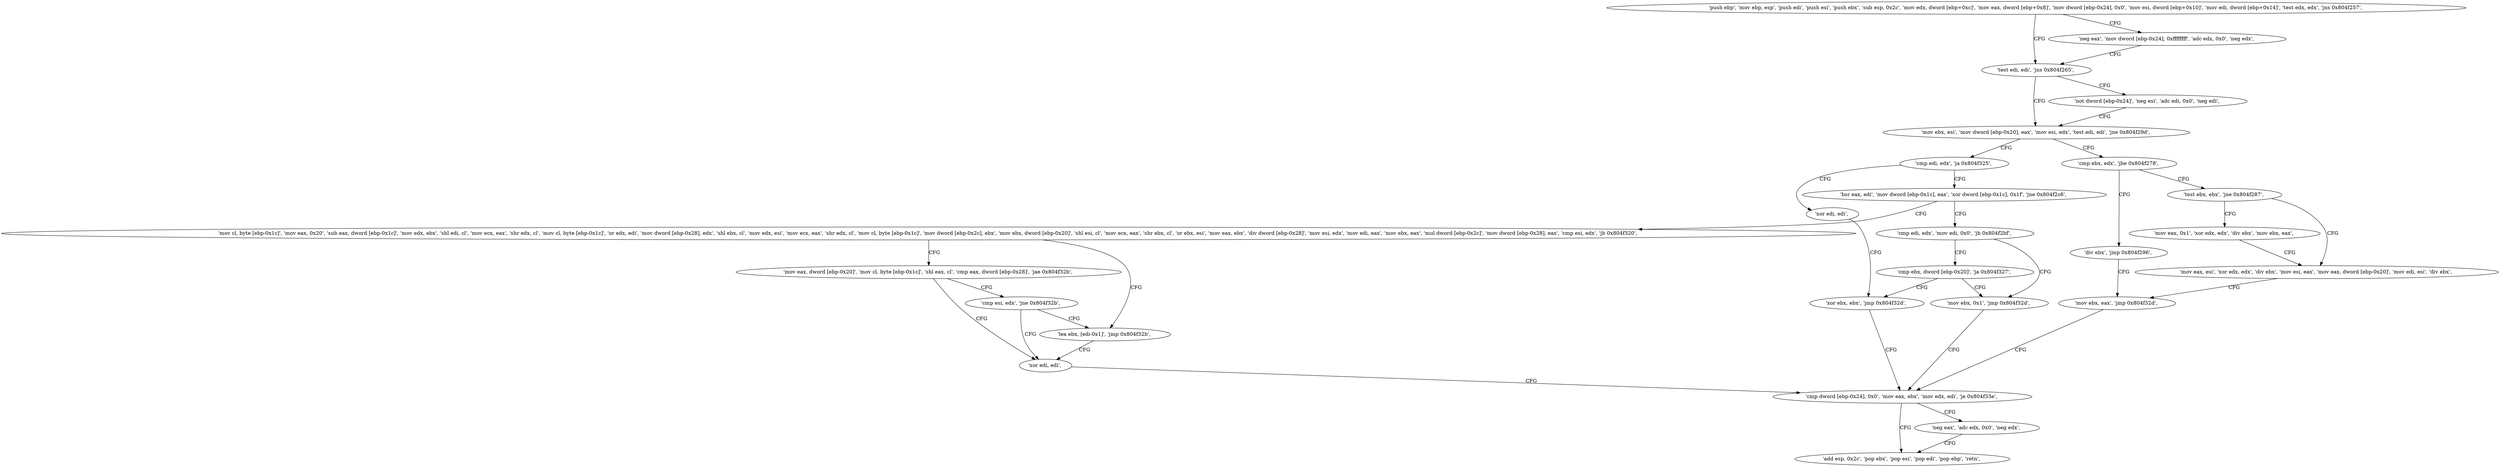 digraph "func" {
"134541865" [label = "'push ebp', 'mov ebp, esp', 'push edi', 'push esi', 'push ebx', 'sub esp, 0x2c', 'mov edx, dword [ebp+0xc]', 'mov eax, dword [ebp+0x8]', 'mov dword [ebp-0x24], 0x0', 'mov esi, dword [ebp+0x10]', 'mov edi, dword [ebp+0x14]', 'test edx, edx', 'jns 0x804f257', " ]
"134541911" [label = "'test edi, edi', 'jns 0x804f265', " ]
"134541897" [label = "'neg eax', 'mov dword [ebp-0x24], 0xffffffff', 'adc edx, 0x0', 'neg edx', " ]
"134541925" [label = "'mov ebx, esi', 'mov dword [ebp-0x20], eax', 'mov esi, edx', 'test edi, edi', 'jne 0x804f29d', " ]
"134541915" [label = "'not dword [ebp-0x24]', 'neg esi', 'adc edi, 0x0', 'neg edi', " ]
"134541981" [label = "'cmp edi, edx', 'ja 0x804f325', " ]
"134541936" [label = "'cmp ebx, edx', 'jbe 0x804f278', " ]
"134542117" [label = "'xor edi, edi', " ]
"134541989" [label = "'bsr eax, edi', 'mov dword [ebp-0x1c], eax', 'xor dword [ebp-0x1c], 0x1f', 'jne 0x804f2c6', " ]
"134541944" [label = "'test ebx, ebx', 'jne 0x804f287', " ]
"134541940" [label = "'div ebx', 'jmp 0x804f296', " ]
"134542119" [label = "'xor ebx, ebx', 'jmp 0x804f32d', " ]
"134542022" [label = "'mov cl, byte [ebp-0x1c]', 'mov eax, 0x20', 'sub eax, dword [ebp-0x1c]', 'mov edx, ebx', 'shl edi, cl', 'mov ecx, eax', 'shr edx, cl', 'mov cl, byte [ebp-0x1c]', 'or edx, edi', 'mov dword [ebp-0x28], edx', 'shl ebx, cl', 'mov edx, esi', 'mov ecx, eax', 'shr edx, cl', 'mov cl, byte [ebp-0x1c]', 'mov dword [ebp-0x2c], ebx', 'mov ebx, dword [ebp-0x20]', 'shl esi, cl', 'mov ecx, eax', 'shr ebx, cl', 'or ebx, esi', 'mov eax, ebx', 'div dword [ebp-0x28]', 'mov esi, edx', 'mov edi, eax', 'mov ebx, eax', 'mul dword [ebp-0x2c]', 'mov dword [ebp-0x28], eax', 'cmp esi, edx', 'jb 0x804f320', " ]
"134542001" [label = "'cmp edi, edx', 'mov edi, 0x0', 'jb 0x804f2bf', " ]
"134541959" [label = "'mov eax, esi', 'xor edx, edx', 'div ebx', 'mov esi, eax', 'mov eax, dword [ebp-0x20]', 'mov edi, esi', 'div ebx', " ]
"134541948" [label = "'mov eax, 0x1', 'xor edx, edx', 'div ebx', 'mov ebx, eax', " ]
"134541974" [label = "'mov ebx, eax', 'jmp 0x804f32d', " ]
"134542125" [label = "'cmp dword [ebp-0x24], 0x0', 'mov eax, ebx', 'mov edx, edi', 'je 0x804f33e', " ]
"134542142" [label = "'add esp, 0x2c', 'pop ebx', 'pop esi', 'pop edi', 'pop ebp', 'retn', " ]
"134542135" [label = "'neg eax', 'adc edx, 0x0', 'neg edx', " ]
"134542112" [label = "'lea ebx, [edi-0x1]', 'jmp 0x804f32b', " ]
"134542095" [label = "'mov eax, dword [ebp-0x20]', 'mov cl, byte [ebp-0x1c]', 'shl eax, cl', 'cmp eax, dword [ebp-0x28]', 'jae 0x804f32b', " ]
"134542015" [label = "'mov ebx, 0x1', 'jmp 0x804f32d', " ]
"134542010" [label = "'cmp ebx, dword [ebp-0x20]', 'ja 0x804f327', " ]
"134542123" [label = "'xor edi, edi', " ]
"134542108" [label = "'cmp esi, edx', 'jne 0x804f32b', " ]
"134541865" -> "134541911" [ label = "CFG" ]
"134541865" -> "134541897" [ label = "CFG" ]
"134541911" -> "134541925" [ label = "CFG" ]
"134541911" -> "134541915" [ label = "CFG" ]
"134541897" -> "134541911" [ label = "CFG" ]
"134541925" -> "134541981" [ label = "CFG" ]
"134541925" -> "134541936" [ label = "CFG" ]
"134541915" -> "134541925" [ label = "CFG" ]
"134541981" -> "134542117" [ label = "CFG" ]
"134541981" -> "134541989" [ label = "CFG" ]
"134541936" -> "134541944" [ label = "CFG" ]
"134541936" -> "134541940" [ label = "CFG" ]
"134542117" -> "134542119" [ label = "CFG" ]
"134541989" -> "134542022" [ label = "CFG" ]
"134541989" -> "134542001" [ label = "CFG" ]
"134541944" -> "134541959" [ label = "CFG" ]
"134541944" -> "134541948" [ label = "CFG" ]
"134541940" -> "134541974" [ label = "CFG" ]
"134542119" -> "134542125" [ label = "CFG" ]
"134542022" -> "134542112" [ label = "CFG" ]
"134542022" -> "134542095" [ label = "CFG" ]
"134542001" -> "134542015" [ label = "CFG" ]
"134542001" -> "134542010" [ label = "CFG" ]
"134541959" -> "134541974" [ label = "CFG" ]
"134541948" -> "134541959" [ label = "CFG" ]
"134541974" -> "134542125" [ label = "CFG" ]
"134542125" -> "134542142" [ label = "CFG" ]
"134542125" -> "134542135" [ label = "CFG" ]
"134542135" -> "134542142" [ label = "CFG" ]
"134542112" -> "134542123" [ label = "CFG" ]
"134542095" -> "134542123" [ label = "CFG" ]
"134542095" -> "134542108" [ label = "CFG" ]
"134542015" -> "134542125" [ label = "CFG" ]
"134542010" -> "134542119" [ label = "CFG" ]
"134542010" -> "134542015" [ label = "CFG" ]
"134542123" -> "134542125" [ label = "CFG" ]
"134542108" -> "134542123" [ label = "CFG" ]
"134542108" -> "134542112" [ label = "CFG" ]
}
